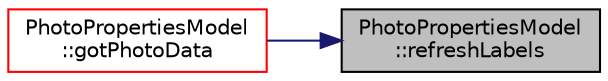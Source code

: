 digraph "PhotoPropertiesModel::refreshLabels"
{
 // LATEX_PDF_SIZE
  edge [fontname="Helvetica",fontsize="10",labelfontname="Helvetica",labelfontsize="10"];
  node [fontname="Helvetica",fontsize="10",shape=record];
  rankdir="RL";
  Node1 [label="PhotoPropertiesModel\l::refreshLabels",height=0.2,width=0.4,color="black", fillcolor="grey75", style="filled", fontcolor="black",tooltip=" "];
  Node1 -> Node2 [dir="back",color="midnightblue",fontsize="10",style="solid",fontname="Helvetica"];
  Node2 [label="PhotoPropertiesModel\l::gotPhotoData",height=0.2,width=0.4,color="red", fillcolor="white", style="filled",URL="$class_photo_properties_model.html#a7bd2e4c9a2287916636b0f8ea74aff0e",tooltip=" "];
}

